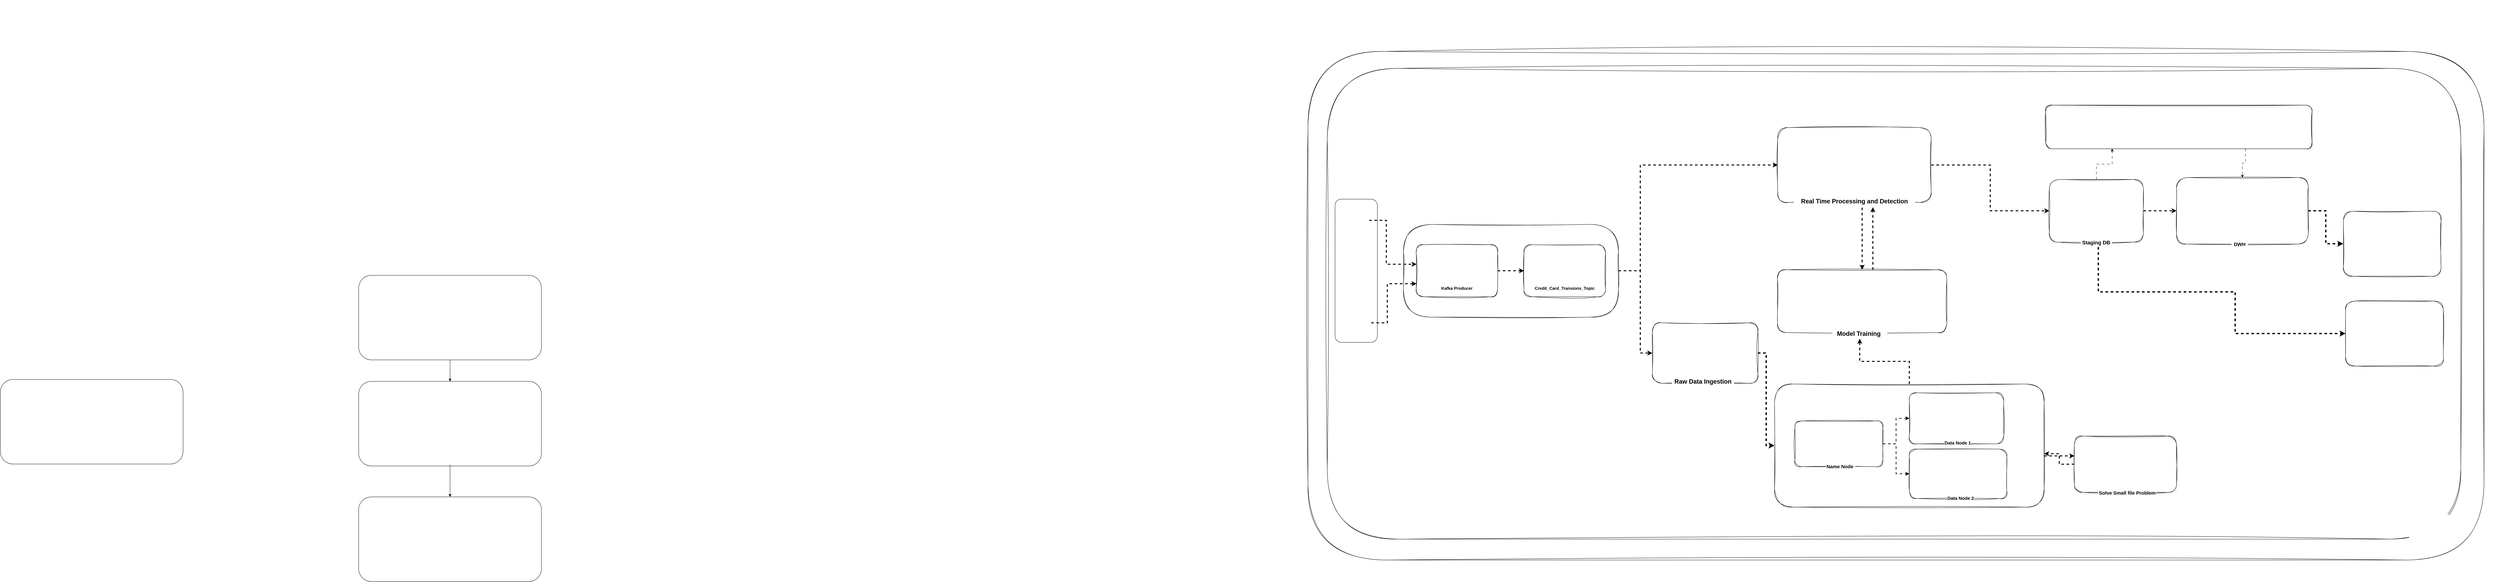 <mxfile version="24.7.17">
  <diagram name="Page-1" id="LfsDnY6Bl6Zb3LHkaW1e">
    <mxGraphModel dx="2955" dy="3358" grid="0" gridSize="10" guides="1" tooltips="1" connect="1" arrows="1" fold="1" page="0" pageScale="1" pageWidth="850" pageHeight="1100" math="0" shadow="0">
      <root>
        <mxCell id="0" />
        <mxCell id="1" parent="0" />
        <mxCell id="kcarH5I2NXuh7Zedb2XX-24" value="" style="rounded=1;whiteSpace=wrap;html=1;fillColor=none;sketch=1;curveFitting=1;jiggle=2;" parent="1" vertex="1">
          <mxGeometry x="6075" y="-517" width="324" height="185.73" as="geometry" />
        </mxCell>
        <mxCell id="WNfc-2BglTf0FpZ_Z0In-20" value="" style="group" parent="1" vertex="1" connectable="0">
          <mxGeometry x="1004" y="-343" width="561" height="260" as="geometry" />
        </mxCell>
        <mxCell id="WNfc-2BglTf0FpZ_Z0In-13" value="" style="shape=image;verticalLabelPosition=bottom;labelBackgroundColor=default;verticalAlign=top;aspect=fixed;imageAspect=0;image=https://miro.medium.com/v2/resize:fit:640/1*IwREy4zpiSstXRZuGZPl3Q.png;" parent="WNfc-2BglTf0FpZ_Z0In-20" vertex="1">
          <mxGeometry x="58" y="14" width="464.12" height="219" as="geometry" />
        </mxCell>
        <mxCell id="WNfc-2BglTf0FpZ_Z0In-19" value="" style="rounded=1;whiteSpace=wrap;html=1;fillColor=none;" parent="WNfc-2BglTf0FpZ_Z0In-20" vertex="1">
          <mxGeometry width="561" height="260" as="geometry" />
        </mxCell>
        <mxCell id="WNfc-2BglTf0FpZ_Z0In-22" value="" style="group" parent="1" vertex="1" connectable="0">
          <mxGeometry x="2104" y="-663" width="561" height="260" as="geometry" />
        </mxCell>
        <mxCell id="WNfc-2BglTf0FpZ_Z0In-14" value="" style="shape=image;verticalLabelPosition=bottom;labelBackgroundColor=default;verticalAlign=top;aspect=fixed;imageAspect=0;image=https://static-00.iconduck.com/assets.00/kafka-icon-2048x935-cvu4503l.png;" parent="WNfc-2BglTf0FpZ_Z0In-22" vertex="1">
          <mxGeometry x="64" y="22" width="462.06" height="211" as="geometry" />
        </mxCell>
        <mxCell id="WNfc-2BglTf0FpZ_Z0In-16" value="" style="rounded=1;whiteSpace=wrap;html=1;fillColor=none;" parent="WNfc-2BglTf0FpZ_Z0In-22" vertex="1">
          <mxGeometry width="561" height="260" as="geometry" />
        </mxCell>
        <mxCell id="WNfc-2BglTf0FpZ_Z0In-23" value="" style="group" parent="1" vertex="1" connectable="0">
          <mxGeometry x="2104" y="18" width="561" height="260" as="geometry" />
        </mxCell>
        <mxCell id="WNfc-2BglTf0FpZ_Z0In-11" value="" style="shape=image;verticalLabelPosition=bottom;labelBackgroundColor=default;verticalAlign=top;aspect=fixed;imageAspect=0;image=https://gbhat.com/assets/images/spark_ml.png;" parent="WNfc-2BglTf0FpZ_Z0In-23" vertex="1">
          <mxGeometry x="97.55" y="41" width="426.96" height="167" as="geometry" />
        </mxCell>
        <mxCell id="WNfc-2BglTf0FpZ_Z0In-18" value="" style="rounded=1;whiteSpace=wrap;html=1;fillColor=none;" parent="WNfc-2BglTf0FpZ_Z0In-23" vertex="1">
          <mxGeometry width="561" height="260" as="geometry" />
        </mxCell>
        <mxCell id="WNfc-2BglTf0FpZ_Z0In-24" value="" style="group" parent="1" vertex="1" connectable="0">
          <mxGeometry x="2104" y="-337" width="561" height="260" as="geometry" />
        </mxCell>
        <mxCell id="WNfc-2BglTf0FpZ_Z0In-17" value="" style="rounded=1;whiteSpace=wrap;html=1;fillColor=none;" parent="WNfc-2BglTf0FpZ_Z0In-24" vertex="1">
          <mxGeometry width="561" height="260" as="geometry" />
        </mxCell>
        <mxCell id="WNfc-2BglTf0FpZ_Z0In-12" value="" style="shape=image;verticalLabelPosition=bottom;labelBackgroundColor=default;verticalAlign=top;aspect=fixed;imageAspect=0;image=https://www.alura.com.br/artigos/assets/spark-streaming/spark-streaming.jpg;clipPath=inset(0% 28% 0% 25%);" parent="WNfc-2BglTf0FpZ_Z0In-24" vertex="1">
          <mxGeometry x="53.63" y="4.5" width="453.73" height="251" as="geometry" />
        </mxCell>
        <mxCell id="WNfc-2BglTf0FpZ_Z0In-25" style="edgeStyle=orthogonalEdgeStyle;rounded=0;orthogonalLoop=1;jettySize=auto;html=1;entryX=0.5;entryY=0;entryDx=0;entryDy=0;" parent="1" source="WNfc-2BglTf0FpZ_Z0In-16" target="WNfc-2BglTf0FpZ_Z0In-17" edge="1">
          <mxGeometry relative="1" as="geometry" />
        </mxCell>
        <mxCell id="WNfc-2BglTf0FpZ_Z0In-26" style="edgeStyle=orthogonalEdgeStyle;rounded=0;orthogonalLoop=1;jettySize=auto;html=1;entryX=0.5;entryY=0;entryDx=0;entryDy=0;" parent="1" source="WNfc-2BglTf0FpZ_Z0In-12" target="WNfc-2BglTf0FpZ_Z0In-18" edge="1">
          <mxGeometry relative="1" as="geometry" />
        </mxCell>
        <mxCell id="kcarH5I2NXuh7Zedb2XX-94" value="" style="group" parent="1" vertex="1" connectable="0">
          <mxGeometry x="8196" y="-860.02" width="300" height="200" as="geometry" />
        </mxCell>
        <mxCell id="kcarH5I2NXuh7Zedb2XX-93" value="" style="rounded=1;whiteSpace=wrap;html=1;fillColor=none;sketch=1;curveFitting=1;jiggle=2;" parent="kcarH5I2NXuh7Zedb2XX-94" vertex="1">
          <mxGeometry width="300" height="200" as="geometry" />
        </mxCell>
        <mxCell id="kcarH5I2NXuh7Zedb2XX-80" value="" style="shape=image;verticalLabelPosition=bottom;labelBackgroundColor=default;verticalAlign=top;aspect=fixed;imageAspect=0;image=https://logos-world.net/wp-content/uploads/2022/02/Microsoft-Power-BI-Symbol.png;" parent="kcarH5I2NXuh7Zedb2XX-94" vertex="1">
          <mxGeometry x="14" y="18.49" width="274.67" height="154.51" as="geometry" />
        </mxCell>
        <mxCell id="kcarH5I2NXuh7Zedb2XX-96" value="" style="group" parent="1" vertex="1" connectable="0">
          <mxGeometry x="8203" y="-584.02" width="300" height="200" as="geometry" />
        </mxCell>
        <mxCell id="kcarH5I2NXuh7Zedb2XX-95" value="" style="rounded=1;whiteSpace=wrap;html=1;fillColor=none;sketch=1;curveFitting=1;jiggle=2;" parent="kcarH5I2NXuh7Zedb2XX-96" vertex="1">
          <mxGeometry width="300.0" height="200" as="geometry" />
        </mxCell>
        <mxCell id="kcarH5I2NXuh7Zedb2XX-79" value="" style="shape=image;verticalLabelPosition=bottom;labelBackgroundColor=default;verticalAlign=top;aspect=fixed;imageAspect=0;image=https://www.turbogeek.co.uk/wp-content/uploads/2020/09/1200px-Grafana_logo.svg_.png;" parent="kcarH5I2NXuh7Zedb2XX-96" vertex="1">
          <mxGeometry x="63.27" y="8" width="173.46" height="177" as="geometry" />
        </mxCell>
        <mxCell id="kere6LFMNqeJJOD1_rnF-20" style="edgeStyle=orthogonalEdgeStyle;rounded=0;orthogonalLoop=1;jettySize=auto;html=1;entryX=0;entryY=0.5;entryDx=0;entryDy=0;strokeWidth=3;flowAnimation=1;exitX=1;exitY=0.5;exitDx=0;exitDy=0;" parent="1" source="kere6LFMNqeJJOD1_rnF-14" target="kcarH5I2NXuh7Zedb2XX-81" edge="1">
          <mxGeometry relative="1" as="geometry">
            <mxPoint x="7189" y="-1010.933" as="sourcePoint" />
          </mxGeometry>
        </mxCell>
        <mxCell id="kcarH5I2NXuh7Zedb2XX-18" value="" style="group" parent="1" vertex="1" connectable="0">
          <mxGeometry x="5350.14" y="-757.02" width="250" height="160.0" as="geometry" />
        </mxCell>
        <mxCell id="kcarH5I2NXuh7Zedb2XX-12" value="Kafka Producer" style="shape=image;verticalLabelPosition=bottom;labelBackgroundColor=default;verticalAlign=top;aspect=fixed;imageAspect=0;image=https://static-00.iconduck.com/assets.00/kafka-icon-2048x935-cvu4503l.png;fontSize=13;fontStyle=1" parent="kcarH5I2NXuh7Zedb2XX-18" vertex="1">
          <mxGeometry x="38.35" y="40.44" width="173.29" height="79.13" as="geometry" />
        </mxCell>
        <mxCell id="kcarH5I2NXuh7Zedb2XX-17" value="" style="rounded=1;whiteSpace=wrap;html=1;fillColor=none;sketch=1;curveFitting=1;jiggle=2;" parent="kcarH5I2NXuh7Zedb2XX-18" vertex="1">
          <mxGeometry width="250" height="160" as="geometry" />
        </mxCell>
        <mxCell id="kcarH5I2NXuh7Zedb2XX-13" value="" style="rounded=1;whiteSpace=wrap;html=1;fillColor=none;sketch=1;curveFitting=1;jiggle=2;" parent="1" vertex="1">
          <mxGeometry x="5681" y="-757.02" width="250" height="160" as="geometry" />
        </mxCell>
        <mxCell id="kcarH5I2NXuh7Zedb2XX-3" value="Credit_Card_Transions_Topic" style="shape=image;verticalLabelPosition=bottom;labelBackgroundColor=default;verticalAlign=top;aspect=fixed;imageAspect=0;image=https://static-00.iconduck.com/assets.00/kafka-icon-2048x935-cvu4503l.png;fontSize=13;fontStyle=1" parent="1" vertex="1">
          <mxGeometry x="5719.36" y="-716.58" width="173.29" height="79.13" as="geometry" />
        </mxCell>
        <mxCell id="friyxeqYt2H_IM2uGogb-9" style="edgeStyle=orthogonalEdgeStyle;rounded=0;orthogonalLoop=1;jettySize=auto;html=1;entryX=0;entryY=0.5;entryDx=0;entryDy=0;flowAnimation=1;strokeWidth=3;" parent="1" source="kcarH5I2NXuh7Zedb2XX-36" target="kere6LFMNqeJJOD1_rnF-14" edge="1">
          <mxGeometry relative="1" as="geometry">
            <Array as="points">
              <mxPoint x="6038" y="-677" />
              <mxPoint x="6038" y="-1002" />
            </Array>
          </mxGeometry>
        </mxCell>
        <mxCell id="dS40nmtkrJW5u6FI1uuJ-8" style="edgeStyle=orthogonalEdgeStyle;rounded=0;orthogonalLoop=1;jettySize=auto;html=1;entryX=0;entryY=0.5;entryDx=0;entryDy=0;strokeWidth=3;flowAnimation=1;" edge="1" parent="1" source="kcarH5I2NXuh7Zedb2XX-36" target="kcarH5I2NXuh7Zedb2XX-24">
          <mxGeometry relative="1" as="geometry">
            <Array as="points">
              <mxPoint x="6038" y="-677" />
              <mxPoint x="6038" y="-424" />
            </Array>
          </mxGeometry>
        </mxCell>
        <mxCell id="kcarH5I2NXuh7Zedb2XX-36" value="" style="rounded=1;whiteSpace=wrap;html=1;fillColor=none;arcSize=30;sketch=1;curveFitting=1;jiggle=2;" parent="1" vertex="1">
          <mxGeometry x="5311" y="-819.52" width="660" height="284.99" as="geometry" />
        </mxCell>
        <mxCell id="kcarH5I2NXuh7Zedb2XX-20" style="edgeStyle=orthogonalEdgeStyle;rounded=0;orthogonalLoop=1;jettySize=auto;html=1;entryX=0;entryY=0.5;entryDx=0;entryDy=0;flowAnimation=1;strokeWidth=3;" parent="1" source="kcarH5I2NXuh7Zedb2XX-17" target="kcarH5I2NXuh7Zedb2XX-13" edge="1">
          <mxGeometry relative="1" as="geometry" />
        </mxCell>
        <mxCell id="kcarH5I2NXuh7Zedb2XX-30" value="" style="group" parent="1" vertex="1" connectable="0">
          <mxGeometry x="5541" y="-917.02" width="220" height="125" as="geometry" />
        </mxCell>
        <mxCell id="kcarH5I2NXuh7Zedb2XX-2" value="" style="shape=image;verticalLabelPosition=bottom;labelBackgroundColor=default;verticalAlign=top;aspect=fixed;imageAspect=0;image=https://blog.medinvention.dev/content/images/2021/02/Apache-ZooKeeper.png;" parent="kcarH5I2NXuh7Zedb2XX-30" vertex="1">
          <mxGeometry x="35.2" y="27.344" width="131.414" height="71.07" as="geometry" />
        </mxCell>
        <mxCell id="kcarH5I2NXuh7Zedb2XX-50" value="" style="group" parent="1" vertex="1" connectable="0">
          <mxGeometry x="5101" y="-897.02" width="130" height="440" as="geometry" />
        </mxCell>
        <mxCell id="kcarH5I2NXuh7Zedb2XX-49" value="" style="rounded=1;whiteSpace=wrap;html=1;fillColor=none;" parent="kcarH5I2NXuh7Zedb2XX-50" vertex="1">
          <mxGeometry width="130" height="440" as="geometry" />
        </mxCell>
        <mxCell id="kcarH5I2NXuh7Zedb2XX-45" value="" style="shape=image;verticalLabelPosition=bottom;labelBackgroundColor=default;verticalAlign=top;aspect=fixed;imageAspect=0;image=https://cdn-icons-png.flaticon.com/512/159/159970.png;" parent="kcarH5I2NXuh7Zedb2XX-50" vertex="1">
          <mxGeometry x="25.15" y="25.31" width="79.69" height="79.69" as="geometry" />
        </mxCell>
        <mxCell id="kcarH5I2NXuh7Zedb2XX-46" value="" style="shape=image;verticalLabelPosition=bottom;labelBackgroundColor=default;verticalAlign=top;aspect=fixed;imageAspect=0;image=https://cdn-icons-png.freepik.com/512/8552/8552832.png;" parent="kcarH5I2NXuh7Zedb2XX-50" vertex="1">
          <mxGeometry x="29.03" y="140" width="71.94" height="71.94" as="geometry" />
        </mxCell>
        <mxCell id="kcarH5I2NXuh7Zedb2XX-47" value="" style="shape=image;verticalLabelPosition=bottom;labelBackgroundColor=default;verticalAlign=top;aspect=fixed;imageAspect=0;image=https://cdn-icons-png.freepik.com/512/12877/12877931.png;" parent="kcarH5I2NXuh7Zedb2XX-50" vertex="1">
          <mxGeometry x="26.27" y="242.54" width="77.46" height="77.46" as="geometry" />
        </mxCell>
        <mxCell id="kcarH5I2NXuh7Zedb2XX-48" value="" style="shape=image;verticalLabelPosition=bottom;labelBackgroundColor=default;verticalAlign=top;aspect=fixed;imageAspect=0;image=https://cdn3.iconfinder.com/data/icons/money-glyph-silhouettes-pack/4000/22-05-20-Money-pixel-perfect-icons-glyph-14-512.png;" parent="kcarH5I2NXuh7Zedb2XX-50" vertex="1">
          <mxGeometry x="31.12" y="340" width="80" height="80" as="geometry" />
        </mxCell>
        <mxCell id="kcarH5I2NXuh7Zedb2XX-55" style="edgeStyle=orthogonalEdgeStyle;rounded=0;orthogonalLoop=1;jettySize=auto;html=1;entryX=0.061;entryY=0.43;entryDx=0;entryDy=0;entryPerimeter=0;strokeWidth=3;flowAnimation=1;" parent="1" source="kcarH5I2NXuh7Zedb2XX-45" target="kcarH5I2NXuh7Zedb2XX-36" edge="1">
          <mxGeometry relative="1" as="geometry" />
        </mxCell>
        <mxCell id="kcarH5I2NXuh7Zedb2XX-57" style="edgeStyle=orthogonalEdgeStyle;rounded=0;orthogonalLoop=1;jettySize=auto;html=1;entryX=0.061;entryY=0.64;entryDx=0;entryDy=0;entryPerimeter=0;strokeWidth=3;flowAnimation=1;" parent="1" source="kcarH5I2NXuh7Zedb2XX-48" target="kcarH5I2NXuh7Zedb2XX-36" edge="1">
          <mxGeometry relative="1" as="geometry" />
        </mxCell>
        <mxCell id="friyxeqYt2H_IM2uGogb-5" value="" style="group" parent="1" vertex="1" connectable="0">
          <mxGeometry x="7282" y="-1186.02" width="936" height="445.02" as="geometry" />
        </mxCell>
        <mxCell id="kcarH5I2NXuh7Zedb2XX-82" value="" style="group" parent="friyxeqYt2H_IM2uGogb-5" vertex="1" connectable="0">
          <mxGeometry x="11.556" y="228.535" width="288.889" height="207.485" as="geometry" />
        </mxCell>
        <mxCell id="kcarH5I2NXuh7Zedb2XX-81" value="" style="rounded=1;whiteSpace=wrap;html=1;fillColor=none;sketch=1;curveFitting=1;jiggle=2;" parent="kcarH5I2NXuh7Zedb2XX-82" vertex="1">
          <mxGeometry width="288.889" height="192.451" as="geometry" />
        </mxCell>
        <mxCell id="kcarH5I2NXuh7Zedb2XX-77" value="" style="shape=image;verticalLabelPosition=bottom;labelBackgroundColor=default;verticalAlign=top;aspect=fixed;imageAspect=0;image=https://www.qalamcode.com/wp-content/uploads/2024/11/PostgreSQL.png;" parent="kcarH5I2NXuh7Zedb2XX-82" vertex="1">
          <mxGeometry x="69.333" y="12.028" width="161.477" height="161.778" as="geometry" />
        </mxCell>
        <mxCell id="dS40nmtkrJW5u6FI1uuJ-39" value="&lt;font size=&quot;1&quot; style=&quot;&quot;&gt;&lt;b style=&quot;font-size: 16px;&quot;&gt;Staging DB&lt;/b&gt;&lt;/font&gt;" style="text;html=1;align=center;verticalAlign=middle;whiteSpace=wrap;rounded=0;fillColor=default;" vertex="1" parent="kcarH5I2NXuh7Zedb2XX-82">
          <mxGeometry x="96.754" y="178.485" width="95.38" height="29" as="geometry" />
        </mxCell>
        <mxCell id="_22NV1dZ3HJoFYhtjVRD-41" style="edgeStyle=orthogonalEdgeStyle;rounded=0;orthogonalLoop=1;jettySize=auto;html=1;entryX=0.25;entryY=1;entryDx=0;entryDy=0;flowAnimation=1;" parent="friyxeqYt2H_IM2uGogb-5" source="kcarH5I2NXuh7Zedb2XX-81" target="kcarH5I2NXuh7Zedb2XX-90" edge="1">
          <mxGeometry relative="1" as="geometry" />
        </mxCell>
        <mxCell id="_LsLc6gDLLsDXWpWu7L5-1" value="" style="group" parent="friyxeqYt2H_IM2uGogb-5" vertex="1" connectable="0">
          <mxGeometry width="818" height="134" as="geometry" />
        </mxCell>
        <mxCell id="kcarH5I2NXuh7Zedb2XX-90" value="" style="rounded=1;whiteSpace=wrap;html=1;fillColor=none;sketch=1;curveFitting=1;jiggle=2;shadow=1;" parent="_LsLc6gDLLsDXWpWu7L5-1" vertex="1">
          <mxGeometry width="818" height="134" as="geometry" />
        </mxCell>
        <mxCell id="kcarH5I2NXuh7Zedb2XX-89" value="" style="shape=image;verticalLabelPosition=bottom;labelBackgroundColor=default;verticalAlign=top;aspect=fixed;imageAspect=0;image=https://upload.wikimedia.org/wikipedia/commons/thumb/d/de/AirflowLogo.png/1200px-AirflowLogo.png;" parent="_LsLc6gDLLsDXWpWu7L5-1" vertex="1">
          <mxGeometry x="295.883" y="14.884" width="226.243" height="87.481" as="geometry" />
        </mxCell>
        <mxCell id="kcarH5I2NXuh7Zedb2XX-88" value="" style="group" parent="1" vertex="1" connectable="0">
          <mxGeometry x="7683.996" y="-963.499" width="404.444" height="219.5" as="geometry" />
        </mxCell>
        <mxCell id="kcarH5I2NXuh7Zedb2XX-78" value="" style="shape=image;verticalLabelPosition=bottom;labelBackgroundColor=default;verticalAlign=top;aspect=fixed;imageAspect=0;image=https://upload.wikimedia.org/wikipedia/commons/thumb/f/ff/Snowflake_Logo.svg/2560px-Snowflake_Logo.svg.png;" parent="kcarH5I2NXuh7Zedb2XX-88" vertex="1">
          <mxGeometry x="33.107" y="66.155" width="338.22" height="80.889" as="geometry" />
        </mxCell>
        <mxCell id="kcarH5I2NXuh7Zedb2XX-87" value="" style="rounded=1;whiteSpace=wrap;html=1;fillColor=none;sketch=1;curveFitting=1;jiggle=2;" parent="kcarH5I2NXuh7Zedb2XX-88" vertex="1">
          <mxGeometry width="404.444" height="204.479" as="geometry" />
        </mxCell>
        <mxCell id="dS40nmtkrJW5u6FI1uuJ-40" value="&lt;font style=&quot;font-size: 15px;&quot;&gt;&lt;b&gt;DWH&lt;/b&gt;&lt;/font&gt;" style="text;html=1;align=center;verticalAlign=middle;whiteSpace=wrap;rounded=0;fillColor=default;" vertex="1" parent="kcarH5I2NXuh7Zedb2XX-88">
          <mxGeometry x="169" y="189.5" width="50" height="30" as="geometry" />
        </mxCell>
        <mxCell id="_22NV1dZ3HJoFYhtjVRD-37" style="edgeStyle=orthogonalEdgeStyle;rounded=0;orthogonalLoop=1;jettySize=auto;html=1;entryX=0;entryY=0.5;entryDx=0;entryDy=0;flowAnimation=1;strokeWidth=3;" parent="1" source="kcarH5I2NXuh7Zedb2XX-81" target="kcarH5I2NXuh7Zedb2XX-87" edge="1">
          <mxGeometry relative="1" as="geometry" />
        </mxCell>
        <mxCell id="_22NV1dZ3HJoFYhtjVRD-42" style="edgeStyle=orthogonalEdgeStyle;rounded=0;orthogonalLoop=1;jettySize=auto;html=1;exitX=0.75;exitY=1;exitDx=0;exitDy=0;entryX=0.5;entryY=0;entryDx=0;entryDy=0;flowAnimation=1;" parent="1" source="kcarH5I2NXuh7Zedb2XX-90" target="kcarH5I2NXuh7Zedb2XX-87" edge="1">
          <mxGeometry relative="1" as="geometry" />
        </mxCell>
        <mxCell id="friyxeqYt2H_IM2uGogb-12" style="edgeStyle=orthogonalEdgeStyle;rounded=0;orthogonalLoop=1;jettySize=auto;html=1;entryX=0;entryY=0.5;entryDx=0;entryDy=0;strokeWidth=4;flowAnimation=1;" parent="1" source="kcarH5I2NXuh7Zedb2XX-87" target="kcarH5I2NXuh7Zedb2XX-93" edge="1">
          <mxGeometry relative="1" as="geometry" />
        </mxCell>
        <mxCell id="friyxeqYt2H_IM2uGogb-13" style="edgeStyle=orthogonalEdgeStyle;rounded=0;orthogonalLoop=1;jettySize=auto;html=1;entryX=0;entryY=0.5;entryDx=0;entryDy=0;strokeWidth=4;flowAnimation=1;" parent="1" target="kcarH5I2NXuh7Zedb2XX-95" edge="1" source="dS40nmtkrJW5u6FI1uuJ-39">
          <mxGeometry relative="1" as="geometry">
            <mxPoint x="7444" y="-762.02" as="sourcePoint" />
            <Array as="points">
              <mxPoint x="7444" y="-612" />
              <mxPoint x="7864" y="-612" />
              <mxPoint x="7864" y="-484" />
            </Array>
          </mxGeometry>
        </mxCell>
        <mxCell id="P1ue3Hpq2hntPY72s0VW-1" style="edgeStyle=orthogonalEdgeStyle;rounded=0;orthogonalLoop=1;jettySize=auto;html=1;entryX=0;entryY=0.5;entryDx=0;entryDy=0;flowAnimation=1;strokeWidth=4;" parent="1" source="kcarH5I2NXuh7Zedb2XX-24" target="_22NV1dZ3HJoFYhtjVRD-26" edge="1">
          <mxGeometry relative="1" as="geometry" />
        </mxCell>
        <mxCell id="dS40nmtkrJW5u6FI1uuJ-6" value="" style="shape=image;verticalLabelPosition=bottom;labelBackgroundColor=default;verticalAlign=top;aspect=fixed;imageAspect=0;image=https://www.alura.com.br/artigos/assets/spark-streaming/spark-streaming.jpg;clipPath=inset(0% 28% 0% 25%);" vertex="1" parent="1">
          <mxGeometry x="6098.13" y="-508" width="277.74" height="153.64" as="geometry" />
        </mxCell>
        <mxCell id="P1ue3Hpq2hntPY72s0VW-104" value="" style="group" parent="1" vertex="1" connectable="0">
          <mxGeometry x="7370.503" y="-169.003" width="313.492" height="189.003" as="geometry" />
        </mxCell>
        <mxCell id="kcarH5I2NXuh7Zedb2XX-21" value="" style="rounded=1;whiteSpace=wrap;html=1;fillColor=none;sketch=1;curveFitting=1;jiggle=2;shadow=1;glass=1;" parent="P1ue3Hpq2hntPY72s0VW-104" vertex="1">
          <mxGeometry width="313.492" height="172.973" as="geometry" />
        </mxCell>
        <mxCell id="kcarH5I2NXuh7Zedb2XX-9" value="" style="shape=image;verticalLabelPosition=bottom;labelBackgroundColor=default;verticalAlign=top;aspect=fixed;imageAspect=0;image=https://upload.wikimedia.org/wikipedia/commons/thumb/f/f3/Apache_Spark_logo.svg/512px-Apache_Spark_logo.svg.png;fontSize=13;fontStyle=1" parent="P1ue3Hpq2hntPY72s0VW-104" vertex="1">
          <mxGeometry x="32.57" y="21.98" width="248.36" height="129.02" as="geometry" />
        </mxCell>
        <mxCell id="dS40nmtkrJW5u6FI1uuJ-34" value="&lt;b&gt;&lt;font style=&quot;font-size: 15px;&quot;&gt;Solve Small file Problem&lt;/font&gt;&lt;/b&gt;" style="text;html=1;align=center;verticalAlign=middle;whiteSpace=wrap;rounded=0;fillColor=default;" vertex="1" parent="P1ue3Hpq2hntPY72s0VW-104">
          <mxGeometry x="72.997" y="159.003" width="178" height="30" as="geometry" />
        </mxCell>
        <mxCell id="kere6LFMNqeJJOD1_rnF-13" value="" style="group" parent="1" vertex="1" connectable="0">
          <mxGeometry x="6460" y="-1117" width="491.17" height="246.02" as="geometry" />
        </mxCell>
        <mxCell id="kere6LFMNqeJJOD1_rnF-14" value="" style="rounded=1;whiteSpace=wrap;html=1;fillColor=none;sketch=1;curveFitting=1;jiggle=2;" parent="kere6LFMNqeJJOD1_rnF-13" vertex="1">
          <mxGeometry width="471" height="230" as="geometry" />
        </mxCell>
        <mxCell id="kere6LFMNqeJJOD1_rnF-4" value="" style="shape=image;verticalLabelPosition=bottom;labelBackgroundColor=default;verticalAlign=top;aspect=fixed;imageAspect=0;image=https://www.alura.com.br/artigos/assets/spark-streaming/spark-streaming.jpg;clipPath=inset(0% 28% 0% 25%);" parent="kere6LFMNqeJJOD1_rnF-13" vertex="1">
          <mxGeometry x="63.998" y="10.02" width="338.04" height="187" as="geometry" />
        </mxCell>
        <mxCell id="dS40nmtkrJW5u6FI1uuJ-2" value="&lt;b style=&quot;&quot;&gt;&lt;font style=&quot;font-size: 19px;&quot;&gt;Real Time Processing and Detection&lt;/font&gt;&lt;/b&gt;" style="text;html=1;align=center;verticalAlign=middle;whiteSpace=wrap;rounded=0;fillColor=default;" vertex="1" parent="kere6LFMNqeJJOD1_rnF-13">
          <mxGeometry x="49" y="207.02" width="373" height="39" as="geometry" />
        </mxCell>
        <mxCell id="_22NV1dZ3HJoFYhtjVRD-33" value="" style="group" parent="1" vertex="1" connectable="0">
          <mxGeometry x="6450" y="-329" width="2226" height="606.98" as="geometry" />
        </mxCell>
        <mxCell id="_22NV1dZ3HJoFYhtjVRD-26" value="" style="rounded=1;whiteSpace=wrap;html=1;fillColor=none;sketch=1;curveFitting=1;jiggle=2;" parent="_22NV1dZ3HJoFYhtjVRD-33" vertex="1">
          <mxGeometry width="827.619" height="378.378" as="geometry" />
        </mxCell>
        <mxCell id="_22NV1dZ3HJoFYhtjVRD-19" value="" style="group" parent="_22NV1dZ3HJoFYhtjVRD-33" vertex="1" connectable="0">
          <mxGeometry x="413.81" y="200" width="299.19" height="152" as="geometry" />
        </mxCell>
        <mxCell id="_22NV1dZ3HJoFYhtjVRD-18" value="" style="rounded=1;whiteSpace=wrap;html=1;fillColor=none;sketch=1;curveFitting=1;jiggle=2;" parent="_22NV1dZ3HJoFYhtjVRD-19" vertex="1">
          <mxGeometry width="299.19" height="152" as="geometry" />
        </mxCell>
        <mxCell id="_22NV1dZ3HJoFYhtjVRD-16" value="Data Node 2" style="shape=image;verticalLabelPosition=bottom;labelBackgroundColor=default;verticalAlign=top;aspect=fixed;imageAspect=0;image=https://miro.medium.com/v2/resize:fit:640/1*IwREy4zpiSstXRZuGZPl3Q.png;fontStyle=1;fontSize=14;" parent="_22NV1dZ3HJoFYhtjVRD-19" vertex="1">
          <mxGeometry x="25.19" y="11" width="264.9" height="125" as="geometry" />
        </mxCell>
        <mxCell id="_22NV1dZ3HJoFYhtjVRD-21" value="" style="group" parent="_22NV1dZ3HJoFYhtjVRD-33" vertex="1" connectable="0">
          <mxGeometry x="413.81" y="27.027" width="313.492" height="157" as="geometry" />
        </mxCell>
        <mxCell id="_22NV1dZ3HJoFYhtjVRD-20" value="" style="rounded=1;whiteSpace=wrap;html=1;fillColor=none;sketch=1;curveFitting=1;jiggle=2;" parent="_22NV1dZ3HJoFYhtjVRD-21" vertex="1">
          <mxGeometry width="290" height="157" as="geometry" />
        </mxCell>
        <mxCell id="_22NV1dZ3HJoFYhtjVRD-10" value="Data Node 1" style="shape=image;verticalLabelPosition=bottom;labelBackgroundColor=default;verticalAlign=top;aspect=fixed;imageAspect=0;image=https://miro.medium.com/v2/resize:fit:640/1*IwREy4zpiSstXRZuGZPl3Q.png;fontStyle=1;fontSize=14;" parent="_22NV1dZ3HJoFYhtjVRD-21" vertex="1">
          <mxGeometry x="20.19" y="17.9" width="256.86" height="121.2" as="geometry" />
        </mxCell>
        <mxCell id="_22NV1dZ3HJoFYhtjVRD-23" value="" style="group" parent="_22NV1dZ3HJoFYhtjVRD-33" vertex="1" connectable="0">
          <mxGeometry x="62.698" y="113.514" width="285.87" height="186" as="geometry" />
        </mxCell>
        <mxCell id="_22NV1dZ3HJoFYhtjVRD-22" value="" style="rounded=1;whiteSpace=wrap;html=1;fillColor=none;sketch=1;curveFitting=1;jiggle=2;" parent="_22NV1dZ3HJoFYhtjVRD-23" vertex="1">
          <mxGeometry width="269.867" height="140.541" as="geometry" />
        </mxCell>
        <mxCell id="_22NV1dZ3HJoFYhtjVRD-15" value="" style="shape=image;verticalLabelPosition=bottom;labelBackgroundColor=default;verticalAlign=top;aspect=fixed;imageAspect=0;image=https://www.xillio.com/hubfs/Connectors/hadoop-logo.png;fontStyle=1;fontSize=14;" parent="_22NV1dZ3HJoFYhtjVRD-23" vertex="1">
          <mxGeometry x="4.3" y="-31.48" width="271.34" height="203.51" as="geometry" />
        </mxCell>
        <mxCell id="friyxeqYt2H_IM2uGogb-2" value="&lt;font style=&quot;font-size: 15px;&quot;&gt;&lt;b&gt;Name Node&lt;/b&gt;&amp;nbsp;&lt;/font&gt;" style="text;html=1;align=center;verticalAlign=middle;whiteSpace=wrap;rounded=0;fillColor=default;" parent="_22NV1dZ3HJoFYhtjVRD-23" vertex="1">
          <mxGeometry x="94.972" y="124.486" width="90" height="30" as="geometry" />
        </mxCell>
        <mxCell id="_22NV1dZ3HJoFYhtjVRD-28" style="edgeStyle=orthogonalEdgeStyle;rounded=0;orthogonalLoop=1;jettySize=auto;html=1;flowAnimation=1;strokeWidth=2;" parent="_22NV1dZ3HJoFYhtjVRD-33" source="_22NV1dZ3HJoFYhtjVRD-22" target="_22NV1dZ3HJoFYhtjVRD-18" edge="1">
          <mxGeometry relative="1" as="geometry" />
        </mxCell>
        <mxCell id="_22NV1dZ3HJoFYhtjVRD-30" style="edgeStyle=orthogonalEdgeStyle;rounded=0;orthogonalLoop=1;jettySize=auto;html=1;entryX=0;entryY=0.5;entryDx=0;entryDy=0;flowAnimation=1;strokeWidth=2;" parent="_22NV1dZ3HJoFYhtjVRD-33" source="_22NV1dZ3HJoFYhtjVRD-22" target="_22NV1dZ3HJoFYhtjVRD-20" edge="1">
          <mxGeometry relative="1" as="geometry" />
        </mxCell>
        <mxCell id="friyxeqYt2H_IM2uGogb-4" value="" style="group" parent="_22NV1dZ3HJoFYhtjVRD-33" vertex="1" connectable="0">
          <mxGeometry x="-1486" y="-1180" width="3712" height="1721" as="geometry" />
        </mxCell>
        <mxCell id="kere6LFMNqeJJOD1_rnF-44" value="" style="group;fillColor=none;" parent="friyxeqYt2H_IM2uGogb-4" vertex="1" connectable="0">
          <mxGeometry x="28" y="158" width="3648" height="1563" as="geometry" />
        </mxCell>
        <mxCell id="_22NV1dZ3HJoFYhtjVRD-47" value="" style="rounded=1;whiteSpace=wrap;html=1;fillColor=none;container=0;sketch=1;curveFitting=1;jiggle=2;" parent="kere6LFMNqeJJOD1_rnF-44" vertex="1">
          <mxGeometry x="26" width="3610" height="1563" as="geometry" />
        </mxCell>
        <mxCell id="kcarH5I2NXuh7Zedb2XX-98" value="" style="rounded=1;whiteSpace=wrap;html=1;fillColor=none;sketch=1;curveFitting=1;jiggle=2;container=0;" parent="kere6LFMNqeJJOD1_rnF-44" vertex="1">
          <mxGeometry x="85.157" y="52.055" width="3479.518" height="1446.735" as="geometry" />
        </mxCell>
        <mxCell id="kcarH5I2NXuh7Zedb2XX-4" value="" style="shape=image;verticalLabelPosition=bottom;labelBackgroundColor=default;verticalAlign=top;aspect=fixed;imageAspect=0;image=https://www.pngplay.com/wp-content/uploads/13/Ubuntu-Logo-Transparent-Background.png;container=0;" parent="kere6LFMNqeJJOD1_rnF-44" vertex="1">
          <mxGeometry x="1577.687" y="1498.79" width="205.163" height="54.712" as="geometry" />
        </mxCell>
        <mxCell id="_22NV1dZ3HJoFYhtjVRD-45" value="" style="shape=image;verticalLabelPosition=bottom;labelBackgroundColor=default;verticalAlign=top;aspect=fixed;imageAspect=0;image=https://upload.wikimedia.org/wikipedia/commons/7/79/Docker_%28container_engine%29_logo.png;container=0;" parent="kere6LFMNqeJJOD1_rnF-44" vertex="1">
          <mxGeometry x="253.639" y="1386.567" width="519.927" height="124.261" as="geometry" />
        </mxCell>
        <mxCell id="_CQs1Z3hWOk7bnMP531Z-1" value="" style="shape=image;verticalLabelPosition=bottom;labelBackgroundColor=default;verticalAlign=top;aspect=fixed;imageAspect=0;image=https://static.vecteezy.com/system/resources/previews/024/555/259/large_2x/github-logo-transparent-free-png.png;" parent="kere6LFMNqeJJOD1_rnF-44" vertex="1">
          <mxGeometry x="3200.365" y="91.524" width="229.18" height="229.18" as="geometry" />
        </mxCell>
        <mxCell id="kcarH5I2NXuh7Zedb2XX-6" value="" style="shape=image;verticalLabelPosition=bottom;labelBackgroundColor=default;verticalAlign=top;aspect=fixed;imageAspect=0;image=https://www.pngplay.com/wp-content/uploads/3/Amazon-Web-Services-AWS-Logo-Transparent-PNG.png;rotation=-40;imageBackground=default;" parent="kere6LFMNqeJJOD1_rnF-44" vertex="1">
          <mxGeometry x="3412.675" y="1435.228" width="137.07" height="82.244" as="geometry" />
        </mxCell>
        <mxCell id="P1ue3Hpq2hntPY72s0VW-76" value="" style="shape=image;verticalLabelPosition=bottom;labelBackgroundColor=default;verticalAlign=top;aspect=fixed;imageAspect=0;image=https://code.vt.edu/uploads/-/system/project/avatar/4084/jupyter.png;" parent="kere6LFMNqeJJOD1_rnF-44" vertex="1">
          <mxGeometry x="186.004" y="130.004" width="173.728" height="173.728" as="geometry" />
        </mxCell>
        <mxCell id="kcarH5I2NXuh7Zedb2XX-5" value="" style="shape=image;verticalLabelPosition=bottom;labelBackgroundColor=default;verticalAlign=top;aspect=fixed;imageAspect=0;image=https://imgix.datadoghq.com/img/aws-integrations/amazon_ec2.png;container=0;" parent="friyxeqYt2H_IM2uGogb-4" vertex="1">
          <mxGeometry x="1584.865" width="401.292" height="256.365" as="geometry" />
        </mxCell>
        <mxCell id="dS40nmtkrJW5u6FI1uuJ-7" value="&lt;b&gt;&lt;font style=&quot;font-size: 19px;&quot;&gt;Raw Data Ingestion&lt;/font&gt;&lt;/b&gt;" style="text;html=1;align=center;verticalAlign=middle;whiteSpace=wrap;rounded=0;fillColor=default;" vertex="1" parent="1">
          <mxGeometry x="6135" y="-351" width="191" height="30" as="geometry" />
        </mxCell>
        <mxCell id="dS40nmtkrJW5u6FI1uuJ-23" style="edgeStyle=orthogonalEdgeStyle;rounded=0;orthogonalLoop=1;jettySize=auto;html=1;entryX=0.5;entryY=1;entryDx=0;entryDy=0;flowAnimation=1;strokeWidth=3;" edge="1" parent="1" source="_22NV1dZ3HJoFYhtjVRD-26" target="dS40nmtkrJW5u6FI1uuJ-10">
          <mxGeometry relative="1" as="geometry" />
        </mxCell>
        <mxCell id="dS40nmtkrJW5u6FI1uuJ-31" value="" style="group" vertex="1" connectable="0" parent="1">
          <mxGeometry x="6459" y="-680" width="520" height="212" as="geometry" />
        </mxCell>
        <mxCell id="_bfDtZCsg3ACTZ2D3vB6-89" value="" style="shape=image;verticalLabelPosition=bottom;labelBackgroundColor=default;verticalAlign=top;aspect=fixed;imageAspect=0;image=https://gbhat.com/assets/images/spark_ml.png;" parent="dS40nmtkrJW5u6FI1uuJ-31" vertex="1">
          <mxGeometry x="77" y="19" width="373.27" height="146" as="geometry" />
        </mxCell>
        <mxCell id="dS40nmtkrJW5u6FI1uuJ-9" value="" style="rounded=1;whiteSpace=wrap;html=1;fillColor=none;sketch=1;curveFitting=1;jiggle=2;" vertex="1" parent="dS40nmtkrJW5u6FI1uuJ-31">
          <mxGeometry width="520" height="193" as="geometry" />
        </mxCell>
        <mxCell id="dS40nmtkrJW5u6FI1uuJ-10" value="&lt;font style=&quot;font-size: 19px;&quot;&gt;&lt;b&gt;Model Training&amp;nbsp;&lt;/b&gt;&lt;/font&gt;" style="text;html=1;align=center;verticalAlign=middle;whiteSpace=wrap;rounded=0;fillColor=default;" vertex="1" parent="dS40nmtkrJW5u6FI1uuJ-31">
          <mxGeometry x="168.14" y="182" width="169" height="30" as="geometry" />
        </mxCell>
        <mxCell id="dS40nmtkrJW5u6FI1uuJ-32" style="edgeStyle=orthogonalEdgeStyle;rounded=0;orthogonalLoop=1;jettySize=auto;html=1;flowAnimation=1;strokeWidth=3;" edge="1" parent="1" source="dS40nmtkrJW5u6FI1uuJ-2" target="dS40nmtkrJW5u6FI1uuJ-9">
          <mxGeometry relative="1" as="geometry">
            <Array as="points">
              <mxPoint x="6719" y="-827" />
              <mxPoint x="6719" y="-827" />
            </Array>
          </mxGeometry>
        </mxCell>
        <mxCell id="dS40nmtkrJW5u6FI1uuJ-33" style="edgeStyle=orthogonalEdgeStyle;rounded=0;orthogonalLoop=1;jettySize=auto;html=1;entryX=0.651;entryY=0.964;entryDx=0;entryDy=0;entryPerimeter=0;flowAnimation=1;strokeWidth=3;" edge="1" parent="1" source="dS40nmtkrJW5u6FI1uuJ-9" target="dS40nmtkrJW5u6FI1uuJ-2">
          <mxGeometry relative="1" as="geometry">
            <Array as="points">
              <mxPoint x="6752" y="-755" />
              <mxPoint x="6752" y="-755" />
            </Array>
          </mxGeometry>
        </mxCell>
        <mxCell id="dS40nmtkrJW5u6FI1uuJ-35" style="edgeStyle=orthogonalEdgeStyle;rounded=0;orthogonalLoop=1;jettySize=auto;html=1;strokeWidth=3;flowAnimation=1;" edge="1" parent="1" source="_22NV1dZ3HJoFYhtjVRD-26" target="kcarH5I2NXuh7Zedb2XX-21">
          <mxGeometry relative="1" as="geometry">
            <Array as="points">
              <mxPoint x="7344" y="-108" />
              <mxPoint x="7344" y="-108" />
            </Array>
          </mxGeometry>
        </mxCell>
        <mxCell id="dS40nmtkrJW5u6FI1uuJ-38" style="edgeStyle=orthogonalEdgeStyle;rounded=0;orthogonalLoop=1;jettySize=auto;html=1;entryX=1;entryY=0.566;entryDx=0;entryDy=0;entryPerimeter=0;strokeWidth=3;flowAnimation=1;" edge="1" parent="1" source="kcarH5I2NXuh7Zedb2XX-21" target="_22NV1dZ3HJoFYhtjVRD-26">
          <mxGeometry relative="1" as="geometry" />
        </mxCell>
      </root>
    </mxGraphModel>
  </diagram>
</mxfile>

